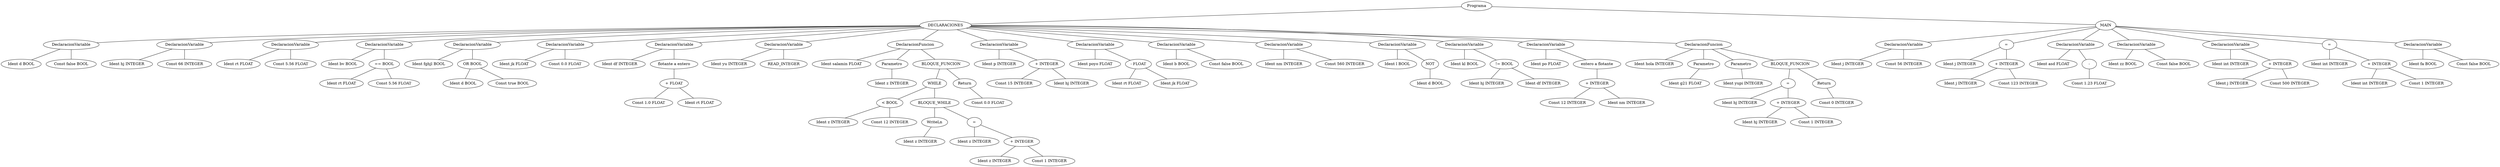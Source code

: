 graph G {123 [label="Programa"]
124 [label="DECLARACIONES"]
123 -- 124
125 [label="DeclaracionVariable"]
124 -- 125
126 [label="Ident d BOOL"]
125 -- 126
127 [label="Const false BOOL"]
125 -- 127
128 [label="DeclaracionVariable"]
124 -- 128
129 [label="Ident hj INTEGER"]
128 -- 129
130 [label="Const 66 INTEGER"]
128 -- 130
131 [label="DeclaracionVariable"]
124 -- 131
132 [label="Ident rt FLOAT"]
131 -- 132
133 [label="Const 5.56 FLOAT"]
131 -- 133
134 [label="DeclaracionVariable"]
124 -- 134
135 [label="Ident bv BOOL"]
134 -- 135
136 [label="== BOOL"]
134 -- 136
137 [label="Ident rt FLOAT"]
136 -- 137
138 [label="Const 5.56 FLOAT"]
136 -- 138
139 [label="DeclaracionVariable"]
124 -- 139
140 [label="Ident fghjl BOOL"]
139 -- 140
141 [label="OR BOOL"]
139 -- 141
142 [label="Ident d BOOL"]
141 -- 142
143 [label="Const true BOOL"]
141 -- 143
144 [label="DeclaracionVariable"]
124 -- 144
145 [label="Ident jk FLOAT"]
144 -- 145
146 [label="Const 0.0 FLOAT"]
144 -- 146
147 [label="DeclaracionVariable"]
124 -- 147
148 [label="Ident df INTEGER"]
147 -- 148
149 [label="flotante a entero"]
147 -- 149
150 [label="+ FLOAT"]
149 -- 150
151 [label="Const 1.0 FLOAT"]
150 -- 151
152 [label="Ident rt FLOAT"]
150 -- 152
153 [label="DeclaracionVariable"]
124 -- 153
154 [label="Ident yu INTEGER"]
153 -- 154
155 [label="READ_INTEGER"]
153 -- 155
156 [label="DeclaracionFuncion"]
124 -- 156
157 [label="Ident salamin FLOAT"]
156 -- 157
158 [label="Parametro"]
156 -- 158
159 [label="Ident z INTEGER"]
158 -- 159
160 [label="BLOQUE_FUNCION"]
156 -- 160
161 [label="WHILE"]
160 -- 161
162 [label="< BOOL"]
161 -- 162
163 [label="Ident z INTEGER"]
162 -- 163
164 [label="Const 12 INTEGER"]
162 -- 164
165 [label="BLOQUE_WHILE"]
161 -- 165
166 [label="WriteLn"]
165 -- 166
167 [label="Ident z INTEGER"]
166 -- 167
168 [label="="]
165 -- 168
169 [label="Ident z INTEGER"]
168 -- 169
170 [label="+ INTEGER"]
168 -- 170
171 [label="Ident z INTEGER"]
170 -- 171
172 [label="Const 1 INTEGER"]
170 -- 172
173 [label="Return"]
160 -- 173
174 [label="Const 0.0 FLOAT"]
173 -- 174
175 [label="DeclaracionVariable"]
124 -- 175
176 [label="Ident p INTEGER"]
175 -- 176
177 [label="+ INTEGER"]
175 -- 177
178 [label="Const 15 INTEGER"]
177 -- 178
179 [label="Ident hj INTEGER"]
177 -- 179
180 [label="DeclaracionVariable"]
124 -- 180
181 [label="Ident poyo FLOAT"]
180 -- 181
182 [label="- FLOAT"]
180 -- 182
183 [label="Ident rt FLOAT"]
182 -- 183
184 [label="Ident jk FLOAT"]
182 -- 184
185 [label="DeclaracionVariable"]
124 -- 185
186 [label="Ident b BOOL"]
185 -- 186
187 [label="Const false BOOL"]
185 -- 187
188 [label="DeclaracionVariable"]
124 -- 188
189 [label="Ident nm INTEGER"]
188 -- 189
190 [label="Const 560 INTEGER"]
188 -- 190
191 [label="DeclaracionVariable"]
124 -- 191
192 [label="Ident l BOOL"]
191 -- 192
193 [label="NOT"]
191 -- 193
194 [label="Ident d BOOL"]
193 -- 194
195 [label="DeclaracionVariable"]
124 -- 195
196 [label="Ident kl BOOL"]
195 -- 196
197 [label="!= BOOL"]
195 -- 197
198 [label="Ident hj INTEGER"]
197 -- 198
199 [label="Ident df INTEGER"]
197 -- 199
200 [label="DeclaracionVariable"]
124 -- 200
201 [label="Ident po FLOAT"]
200 -- 201
202 [label="entero a flotante"]
200 -- 202
203 [label="+ INTEGER"]
202 -- 203
204 [label="Const 12 INTEGER"]
203 -- 204
205 [label="Ident nm INTEGER"]
203 -- 205
206 [label="DeclaracionFuncion"]
124 -- 206
207 [label="Ident hola INTEGER"]
206 -- 207
208 [label="Parametro"]
206 -- 208
209 [label="Ident g21 FLOAT"]
208 -- 209
210 [label="Parametro"]
206 -- 210
211 [label="Ident yupi INTEGER"]
210 -- 211
212 [label="BLOQUE_FUNCION"]
206 -- 212
213 [label="="]
212 -- 213
214 [label="Ident hj INTEGER"]
213 -- 214
215 [label="+ INTEGER"]
213 -- 215
216 [label="Ident hj INTEGER"]
215 -- 216
217 [label="Const 1 INTEGER"]
215 -- 217
218 [label="Return"]
212 -- 218
219 [label="Const 0 INTEGER"]
218 -- 219
220 [label="MAIN"]
123 -- 220
221 [label="DeclaracionVariable"]
220 -- 221
222 [label="Ident j INTEGER"]
221 -- 222
223 [label="Const 56 INTEGER"]
221 -- 223
224 [label="="]
220 -- 224
225 [label="Ident j INTEGER"]
224 -- 225
226 [label="+ INTEGER"]
224 -- 226
227 [label="Ident j INTEGER"]
226 -- 227
228 [label="Const 123 INTEGER"]
226 -- 228
229 [label="DeclaracionVariable"]
220 -- 229
230 [label="Ident asd FLOAT"]
229 -- 230
231 [label="-"]
229 -- 231
232 [label="Const 1.23 FLOAT"]
231 -- 232
233 [label="DeclaracionVariable"]
220 -- 233
234 [label="Ident zz BOOL"]
233 -- 234
235 [label="Const false BOOL"]
233 -- 235
236 [label="DeclaracionVariable"]
220 -- 236
237 [label="Ident int INTEGER"]
236 -- 237
238 [label="+ INTEGER"]
236 -- 238
239 [label="Ident j INTEGER"]
238 -- 239
240 [label="Const 500 INTEGER"]
238 -- 240
241 [label="="]
220 -- 241
242 [label="Ident int INTEGER"]
241 -- 242
243 [label="+ INTEGER"]
241 -- 243
244 [label="Ident int INTEGER"]
243 -- 244
245 [label="Const 1 INTEGER"]
243 -- 245
246 [label="DeclaracionVariable"]
220 -- 246
247 [label="Ident fa BOOL"]
246 -- 247
248 [label="Const false BOOL"]
246 -- 248
}
